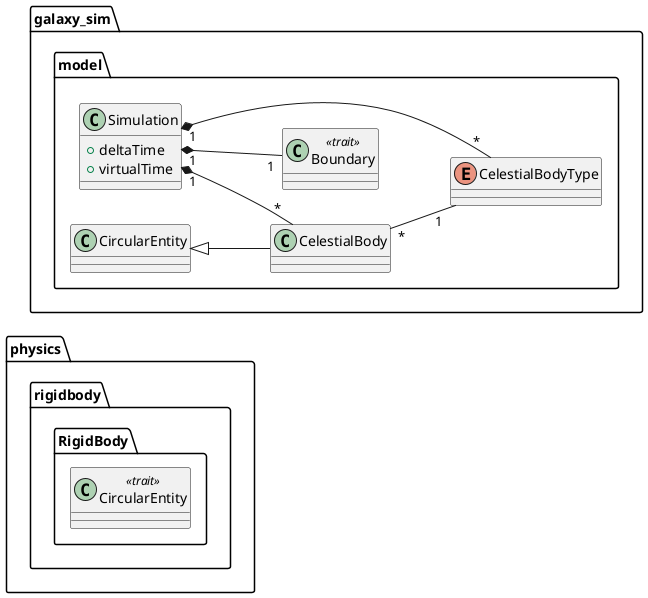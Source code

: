@startuml

left to right direction

package physics.rigidbody.RigidBody {
  class CircularEntity << trait >>
}

package galaxy_sim.model {
  class Simulation {
    + deltaTime
    + virtualTime
  }
  class CelestialBody extends CircularEntity
  class Boundary << trait >>
  enum CelestialBodyType
}

Simulation "1"*--"*" CelestialBody
Simulation "1"*--"*" CelestialBodyType
Simulation "1"*--"1" Boundary
CelestialBody "*"--"1" CelestialBodyType

@enduml